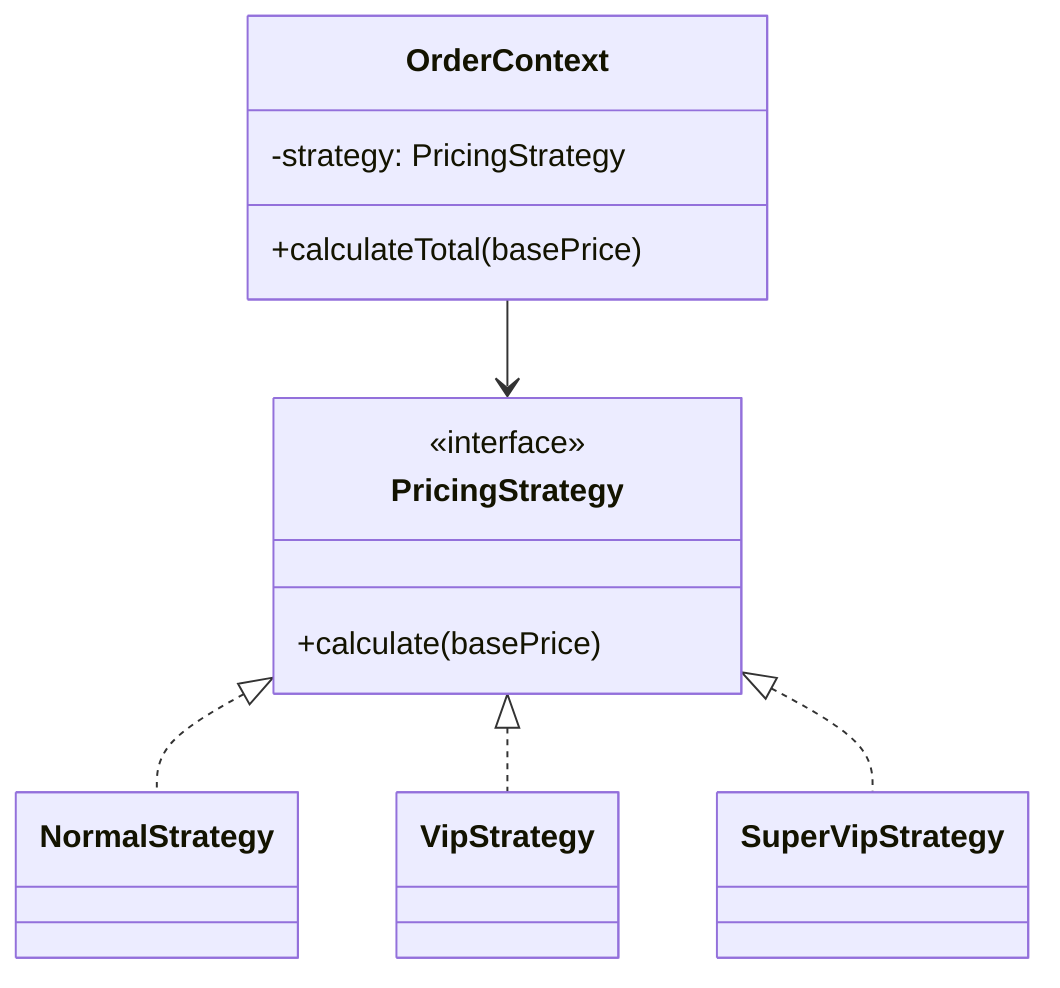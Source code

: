 classDiagram
  class PricingStrategy {
    <<interface>>
    +calculate(basePrice)
  }

  class NormalStrategy
  class VipStrategy
  class SuperVipStrategy
  class OrderContext {
    -strategy: PricingStrategy
    +calculateTotal(basePrice)
  }

  PricingStrategy <|.. NormalStrategy
  PricingStrategy <|.. VipStrategy
  PricingStrategy <|.. SuperVipStrategy
  OrderContext --> PricingStrategy